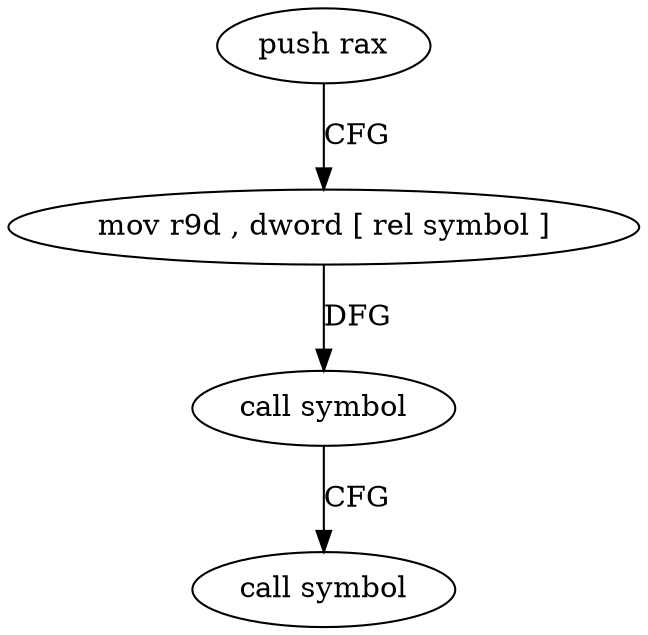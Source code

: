 digraph "func" {
"4271744" [label = "push rax" ]
"4271745" [label = "mov r9d , dword [ rel symbol ]" ]
"4271752" [label = "call symbol" ]
"4271757" [label = "call symbol" ]
"4271744" -> "4271745" [ label = "CFG" ]
"4271745" -> "4271752" [ label = "DFG" ]
"4271752" -> "4271757" [ label = "CFG" ]
}

